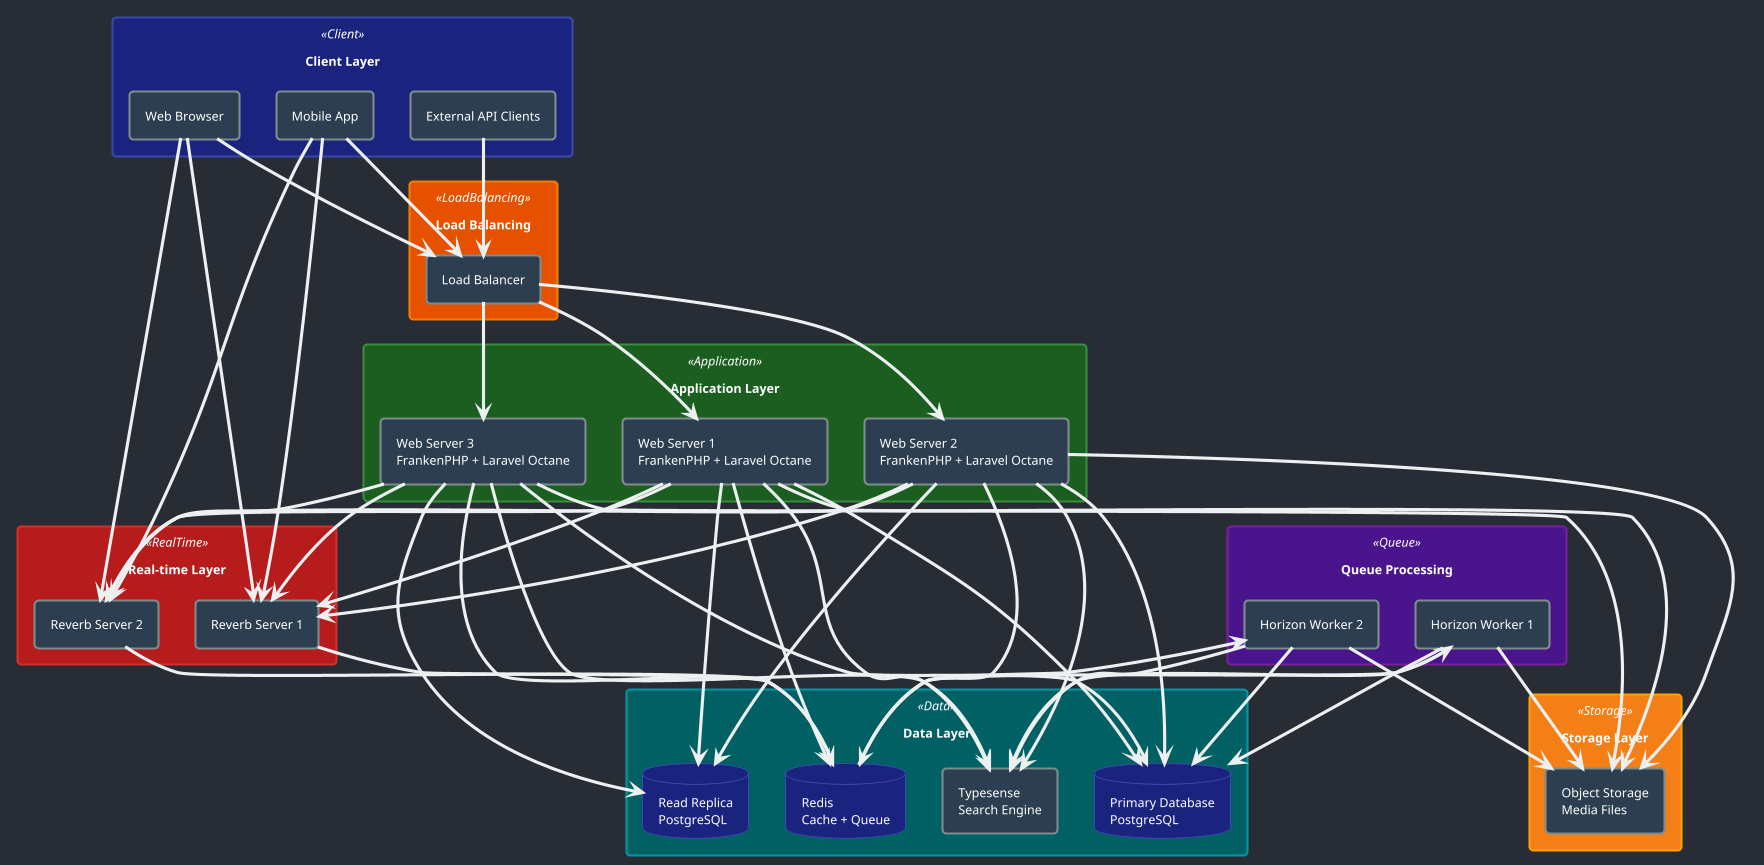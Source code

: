 @startuml Deployment Architecture (Dark Mode)

' Dark mode theme
!theme cyborg
skinparam backgroundColor #282c34
skinparam ArrowColor #ecf0f1
skinparam shadowing false
skinparam DefaultFontColor #FFFFFF

' Define styles for different components
skinparam rectangle {
    BackgroundColor #2c3e50
    BorderColor #7f8c8d
    FontColor #FFFFFF
}

skinparam database {
    BackgroundColor #1a237e
    BorderColor #3949ab
}

skinparam rectangle<<Client>> {
    BackgroundColor #1a237e
    BorderColor #3949ab
}

skinparam rectangle<<LoadBalancing>> {
    BackgroundColor #e65100
    BorderColor #f57c00
}

skinparam rectangle<<Application>> {
    BackgroundColor #1b5e20
    BorderColor #388e3c
}

skinparam rectangle<<Queue>> {
    BackgroundColor #4a148c
    BorderColor #7b1fa2
}

skinparam rectangle<<RealTime>> {
    BackgroundColor #b71c1c
    BorderColor #d32f2f
}

skinparam rectangle<<Data>> {
    BackgroundColor #006064
    BorderColor #0097a7
}

skinparam rectangle<<Storage>> {
    BackgroundColor #f57f17
    BorderColor #ffa000
}

' Client Layer
rectangle "Client Layer" <<Client>> {
    rectangle "Web Browser" as Browser
    rectangle "Mobile App" as MobileApp
    rectangle "External API Clients" as ExternalAPI
}

' Load Balancing
rectangle "Load Balancing" <<LoadBalancing>> {
    rectangle "Load Balancer" as LB
}

' Application Layer
rectangle "Application Layer" <<Application>> {
    rectangle "Web Server 1\nFrankenPHP + Laravel Octane" as WebServer1
    rectangle "Web Server 2\nFrankenPHP + Laravel Octane" as WebServer2
    rectangle "Web Server 3\nFrankenPHP + Laravel Octane" as WebServer3
}

' Queue Processing
rectangle "Queue Processing" <<Queue>> {
    rectangle "Horizon Worker 1" as HorizonWorker1
    rectangle "Horizon Worker 2" as HorizonWorker2
}

' Real-time Layer
rectangle "Real-time Layer" <<RealTime>> {
    rectangle "Reverb Server 1" as ReverbServer1
    rectangle "Reverb Server 2" as ReverbServer2
}

' Data Layer
rectangle "Data Layer" <<Data>> {
    database "Primary Database\nPostgreSQL" as PrimaryDB
    database "Read Replica\nPostgreSQL" as ReadReplica
    database "Redis\nCache + Queue" as Redis
    rectangle "Typesense\nSearch Engine" as Typesense
}

' Storage Layer
rectangle "Storage Layer" <<Storage>> {
    rectangle "Object Storage\nMedia Files" as ObjectStorage
}

' Connections
Browser -down-> LB
MobileApp -down-> LB
ExternalAPI -down-> LB

LB -down-> WebServer1
LB -down-> WebServer2
LB -down-> WebServer3

WebServer1 -down-> PrimaryDB
WebServer1 -down-> ReadReplica
WebServer1 -down-> Redis
WebServer1 -down-> Typesense
WebServer1 -down-> ObjectStorage

WebServer2 -down-> PrimaryDB
WebServer2 -down-> ReadReplica
WebServer2 -down-> Redis
WebServer2 -down-> Typesense
WebServer2 -down-> ObjectStorage

WebServer3 -down-> PrimaryDB
WebServer3 -down-> ReadReplica
WebServer3 -down-> Redis
WebServer3 -down-> Typesense
WebServer3 -down-> ObjectStorage

Redis -down-> HorizonWorker1
Redis -down-> HorizonWorker2

HorizonWorker1 -down-> PrimaryDB
HorizonWorker1 -down-> Typesense
HorizonWorker1 -down-> ObjectStorage

HorizonWorker2 -down-> PrimaryDB
HorizonWorker2 -down-> Typesense
HorizonWorker2 -down-> ObjectStorage

WebServer1 -down-> ReverbServer1
WebServer2 -down-> ReverbServer1
WebServer3 -down-> ReverbServer1

WebServer1 -down-> ReverbServer2
WebServer2 -down-> ReverbServer2
WebServer3 -down-> ReverbServer2

ReverbServer1 -down-> Redis
ReverbServer2 -down-> Redis

Browser -down-> ReverbServer1
Browser -down-> ReverbServer2
MobileApp -down-> ReverbServer1
MobileApp -down-> ReverbServer2

@enduml
